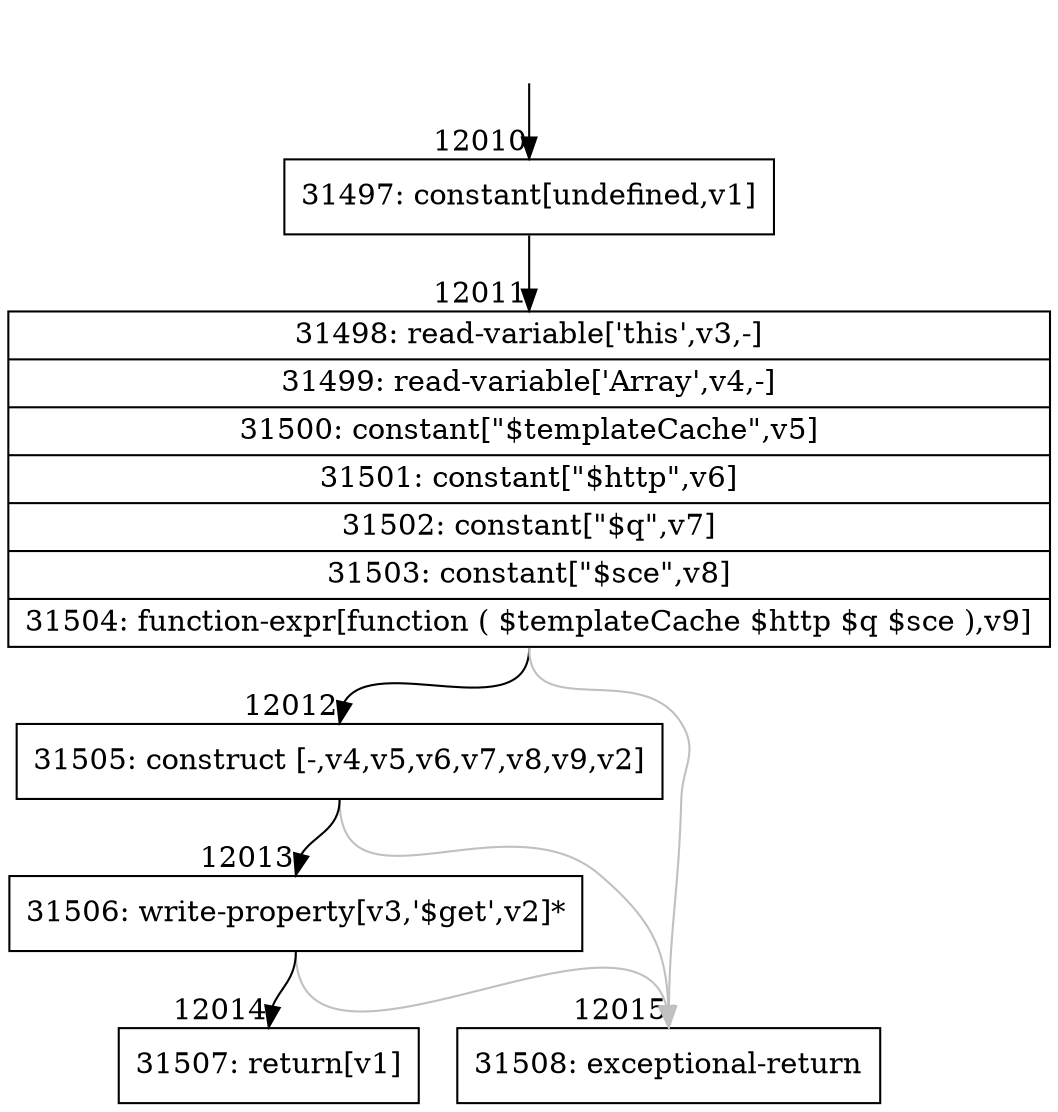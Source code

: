 digraph {
rankdir="TD"
BB_entry925[shape=none,label=""];
BB_entry925 -> BB12010 [tailport=s, headport=n, headlabel="    12010"]
BB12010 [shape=record label="{31497: constant[undefined,v1]}" ] 
BB12010 -> BB12011 [tailport=s, headport=n, headlabel="      12011"]
BB12011 [shape=record label="{31498: read-variable['this',v3,-]|31499: read-variable['Array',v4,-]|31500: constant[\"$templateCache\",v5]|31501: constant[\"$http\",v6]|31502: constant[\"$q\",v7]|31503: constant[\"$sce\",v8]|31504: function-expr[function ( $templateCache $http $q $sce ),v9]}" ] 
BB12011 -> BB12012 [tailport=s, headport=n, headlabel="      12012"]
BB12011 -> BB12015 [tailport=s, headport=n, color=gray, headlabel="      12015"]
BB12012 [shape=record label="{31505: construct [-,v4,v5,v6,v7,v8,v9,v2]}" ] 
BB12012 -> BB12013 [tailport=s, headport=n, headlabel="      12013"]
BB12012 -> BB12015 [tailport=s, headport=n, color=gray]
BB12013 [shape=record label="{31506: write-property[v3,'$get',v2]*}" ] 
BB12013 -> BB12014 [tailport=s, headport=n, headlabel="      12014"]
BB12013 -> BB12015 [tailport=s, headport=n, color=gray]
BB12014 [shape=record label="{31507: return[v1]}" ] 
BB12015 [shape=record label="{31508: exceptional-return}" ] 
//#$~ 17541
}
